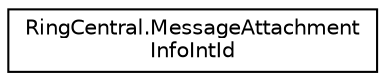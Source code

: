 digraph "Graphical Class Hierarchy"
{
 // LATEX_PDF_SIZE
  edge [fontname="Helvetica",fontsize="10",labelfontname="Helvetica",labelfontsize="10"];
  node [fontname="Helvetica",fontsize="10",shape=record];
  rankdir="LR";
  Node0 [label="RingCentral.MessageAttachment\lInfoIntId",height=0.2,width=0.4,color="black", fillcolor="white", style="filled",URL="$classRingCentral_1_1MessageAttachmentInfoIntId.html",tooltip=" "];
}

